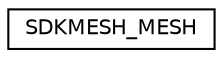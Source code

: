 digraph G
{
  edge [fontname="Helvetica",fontsize="10",labelfontname="Helvetica",labelfontsize="10"];
  node [fontname="Helvetica",fontsize="10",shape=record];
  rankdir="LR";
  Node1 [label="SDKMESH_MESH",height=0.2,width=0.4,color="black", fillcolor="white", style="filled",URL="$struct_s_d_k_m_e_s_h___m_e_s_h.html"];
}
